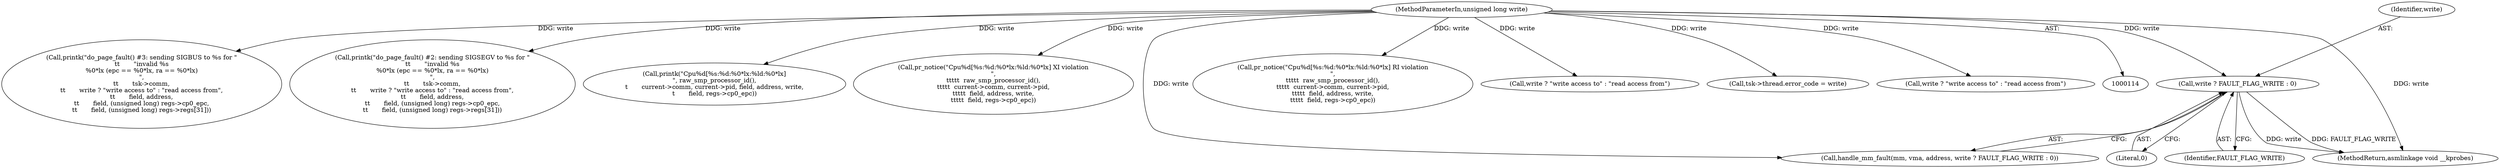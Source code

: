 digraph "0_linux_a8b0ca17b80e92faab46ee7179ba9e99ccb61233_14@API" {
"1000339" [label="(Call,write ? FAULT_FLAG_WRITE : 0)"];
"1000116" [label="(MethodParameterIn,unsigned long write)"];
"1000508" [label="(Call,printk(\"do_page_fault() #3: sending SIGBUS to %s for \"\n\t\t       \"invalid %s\n%0*lx (epc == %0*lx, ra == %0*lx)\n\",\n\t\t       tsk->comm,\n\t\t       write ? \"write access to\" : \"read access from\",\n\t\t       field, address,\n\t\t       field, (unsigned long) regs->cp0_epc,\n\t\t       field, (unsigned long) regs->regs[31]))"];
"1000422" [label="(Call,printk(\"do_page_fault() #2: sending SIGSEGV to %s for \"\n\t\t       \"invalid %s\n%0*lx (epc == %0*lx, ra == %0*lx)\n\",\n\t\t       tsk->comm,\n\t\t       write ? \"write access to\" : \"read access from\",\n\t\t       field, address,\n\t\t       field, (unsigned long) regs->cp0_epc,\n\t\t       field, (unsigned long) regs->regs[31]))"];
"1000339" [label="(Call,write ? FAULT_FLAG_WRITE : 0)"];
"1000340" [label="(Identifier,write)"];
"1000342" [label="(Literal,0)"];
"1000656" [label="(MethodReturn,asmlinkage void __kprobes)"];
"1000142" [label="(Call,printk(\"Cpu%d[%s:%d:%0*lx:%ld:%0*lx]\n\", raw_smp_processor_id(),\n\t       current->comm, current->pid, field, address, write,\n\t       field, regs->cp0_epc))"];
"1000277" [label="(Call,pr_notice(\"Cpu%d[%s:%d:%0*lx:%ld:%0*lx] XI violation\n\",\n\t\t\t\t\t  raw_smp_processor_id(),\n\t\t\t\t\t  current->comm, current->pid,\n\t\t\t\t\t  field, address, write,\n\t\t\t\t\t  field, regs->cp0_epc))"];
"1000335" [label="(Call,handle_mm_fault(mm, vma, address, write ? FAULT_FLAG_WRITE : 0))"];
"1000302" [label="(Call,pr_notice(\"Cpu%d[%s:%d:%0*lx:%ld:%0*lx] RI violation\n\",\n\t\t\t\t\t  raw_smp_processor_id(),\n\t\t\t\t\t  current->comm, current->pid,\n\t\t\t\t\t  field, address, write,\n\t\t\t\t\t  field, regs->cp0_epc))"];
"1000427" [label="(Call,write ? \"write access to\" : \"read access from\")"];
"1000341" [label="(Identifier,FAULT_FLAG_WRITE)"];
"1000116" [label="(MethodParameterIn,unsigned long write)"];
"1000415" [label="(Call,tsk->thread.error_code = write)"];
"1000513" [label="(Call,write ? \"write access to\" : \"read access from\")"];
"1000339" -> "1000335"  [label="AST: "];
"1000339" -> "1000341"  [label="CFG: "];
"1000339" -> "1000342"  [label="CFG: "];
"1000340" -> "1000339"  [label="AST: "];
"1000341" -> "1000339"  [label="AST: "];
"1000342" -> "1000339"  [label="AST: "];
"1000335" -> "1000339"  [label="CFG: "];
"1000339" -> "1000656"  [label="DDG: write"];
"1000339" -> "1000656"  [label="DDG: FAULT_FLAG_WRITE"];
"1000116" -> "1000339"  [label="DDG: write"];
"1000116" -> "1000114"  [label="AST: "];
"1000116" -> "1000656"  [label="DDG: write"];
"1000116" -> "1000142"  [label="DDG: write"];
"1000116" -> "1000277"  [label="DDG: write"];
"1000116" -> "1000302"  [label="DDG: write"];
"1000116" -> "1000335"  [label="DDG: write"];
"1000116" -> "1000415"  [label="DDG: write"];
"1000116" -> "1000422"  [label="DDG: write"];
"1000116" -> "1000427"  [label="DDG: write"];
"1000116" -> "1000508"  [label="DDG: write"];
"1000116" -> "1000513"  [label="DDG: write"];
}
